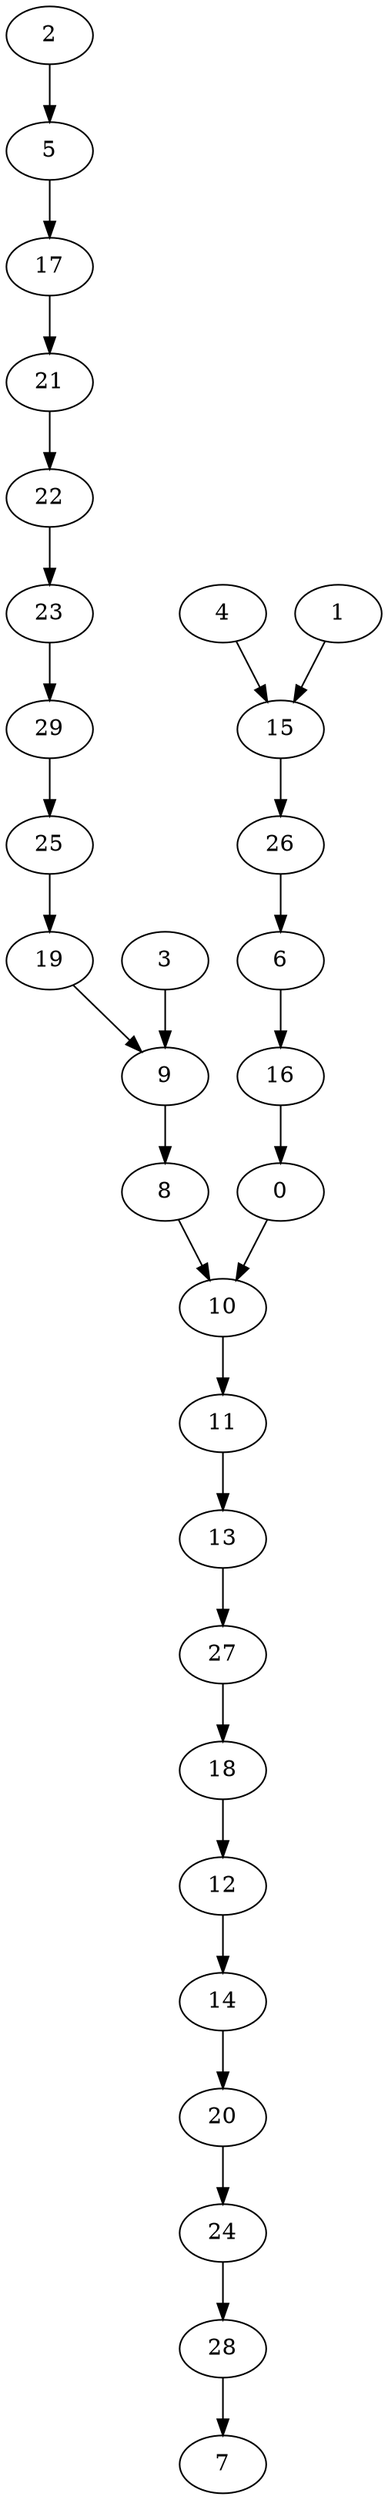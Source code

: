 digraph grafoGeografico_n_30_r_3_DFS_I_7 {
7;
28;
24;
20;
14;
12;
18;
27;
13;
11;
10;
8;
9;
19;
25;
29;
23;
22;
21;
17;
5;
2;
3;
0;
16;
6;
26;
15;
4;
1;
3 -> 9;
5 -> 17;
8 -> 10;
9 -> 8;
10 -> 11;
11 -> 13;
12 -> 14;
13 -> 27;
14 -> 20;
18 -> 12;
20 -> 24;
24 -> 28;
28 -> 7;
2 -> 5;
27 -> 18;
0 -> 10;
17 -> 21;
19 -> 9;
21 -> 22;
22 -> 23;
25 -> 19;
23 -> 29;
29 -> 25;
16 -> 0;
6 -> 16;
1 -> 15;
4 -> 15;
15 -> 26;
26 -> 6;
}
